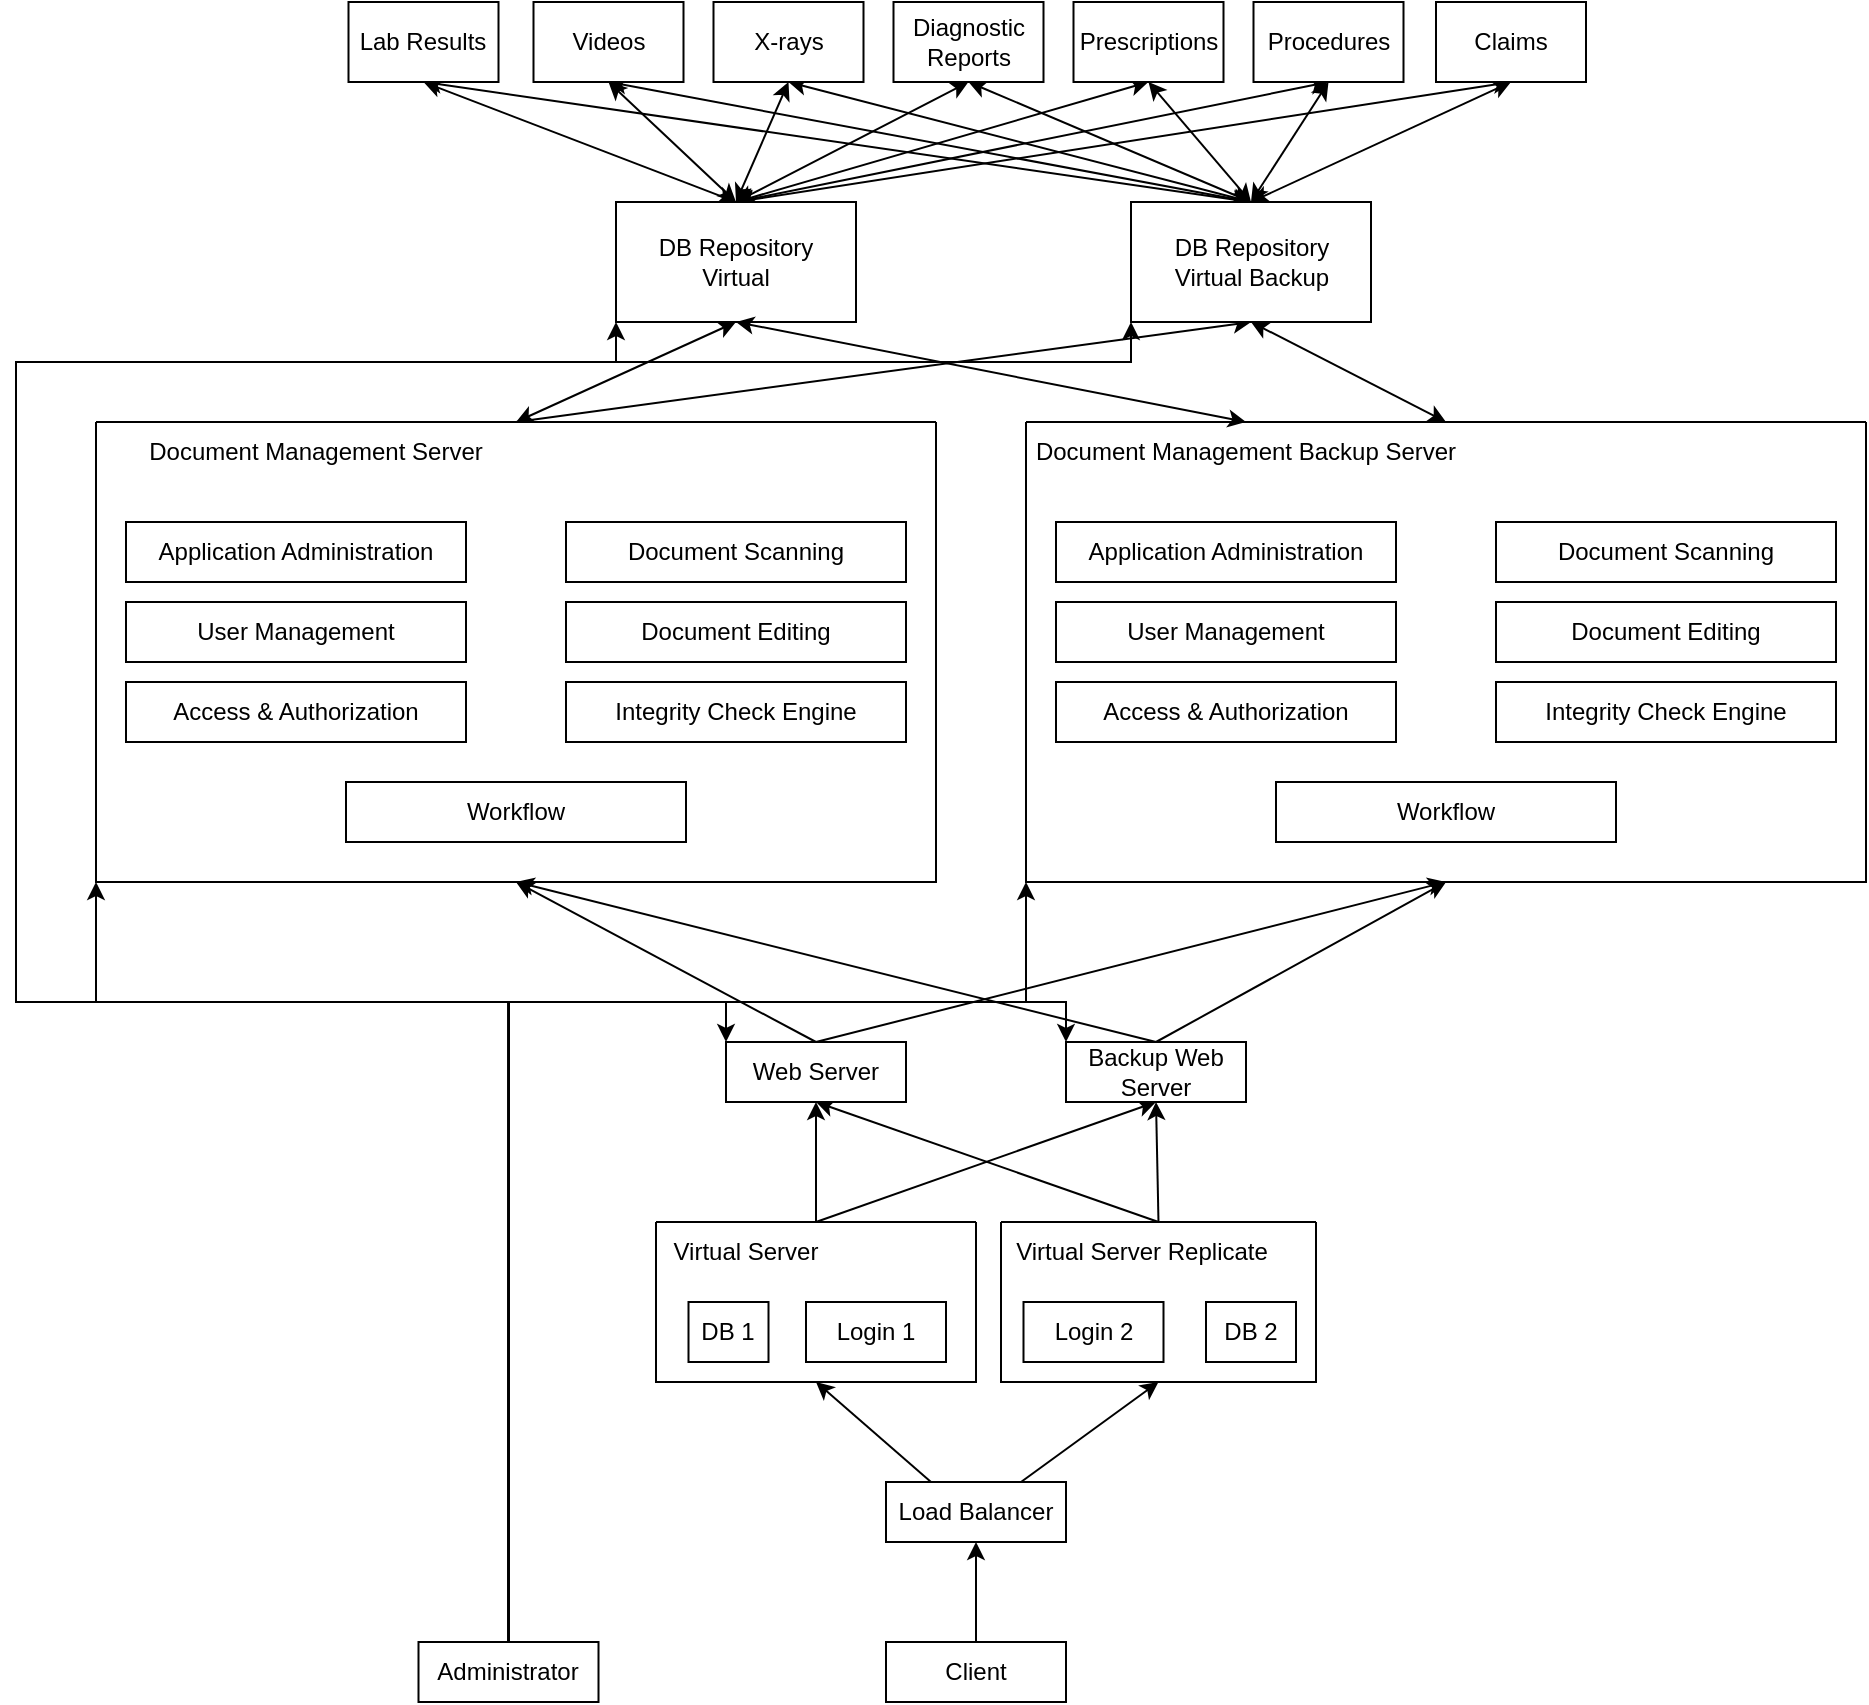 <mxfile version="20.8.23" type="device"><diagram name="Page-1" id="7H2Q6ash_EQGdiZvHsk7"><mxGraphModel dx="1900" dy="541" grid="1" gridSize="10" guides="1" tooltips="1" connect="1" arrows="1" fold="1" page="1" pageScale="1" pageWidth="850" pageHeight="1100" math="0" shadow="0"><root><mxCell id="0"/><mxCell id="1" parent="0"/><mxCell id="s-yUUvksjxfW6gJvjDh_-2" value="Login 1" style="rounded=0;whiteSpace=wrap;html=1;" parent="1" vertex="1"><mxGeometry x="315" y="750" width="70" height="30" as="geometry"/></mxCell><mxCell id="tpTNQYx49BqRWWU1-7OM-10" style="rounded=0;orthogonalLoop=1;jettySize=auto;html=1;exitX=0.75;exitY=0;exitDx=0;exitDy=0;entryX=0.5;entryY=1;entryDx=0;entryDy=0;" parent="1" source="tpTNQYx49BqRWWU1-7OM-1" target="tpTNQYx49BqRWWU1-7OM-9" edge="1"><mxGeometry relative="1" as="geometry"/></mxCell><mxCell id="tpTNQYx49BqRWWU1-7OM-11" style="rounded=0;orthogonalLoop=1;jettySize=auto;html=1;exitX=0.25;exitY=0;exitDx=0;exitDy=0;entryX=0.5;entryY=1;entryDx=0;entryDy=0;" parent="1" source="tpTNQYx49BqRWWU1-7OM-1" target="tpTNQYx49BqRWWU1-7OM-8" edge="1"><mxGeometry relative="1" as="geometry"/></mxCell><mxCell id="tpTNQYx49BqRWWU1-7OM-1" value="Load Balancer" style="rounded=0;whiteSpace=wrap;html=1;" parent="1" vertex="1"><mxGeometry x="355" y="840" width="90" height="30" as="geometry"/></mxCell><mxCell id="tpTNQYx49BqRWWU1-7OM-4" value="DB 2" style="rounded=0;whiteSpace=wrap;html=1;" parent="1" vertex="1"><mxGeometry x="515" y="750" width="45" height="30" as="geometry"/></mxCell><mxCell id="-8IseN4toG6_LkTQDetX-15" style="edgeStyle=none;rounded=0;orthogonalLoop=1;jettySize=auto;html=1;exitX=0.5;exitY=0;exitDx=0;exitDy=0;entryX=0.5;entryY=1;entryDx=0;entryDy=0;startArrow=classic;startFill=1;" parent="1" source="tpTNQYx49BqRWWU1-7OM-6" target="tpTNQYx49BqRWWU1-7OM-14" edge="1"><mxGeometry relative="1" as="geometry"/></mxCell><mxCell id="-8IseN4toG6_LkTQDetX-16" style="edgeStyle=none;rounded=0;orthogonalLoop=1;jettySize=auto;html=1;exitX=0.5;exitY=0;exitDx=0;exitDy=0;entryX=0.5;entryY=1;entryDx=0;entryDy=0;startArrow=classic;startFill=1;" parent="1" source="tpTNQYx49BqRWWU1-7OM-6" target="tpTNQYx49BqRWWU1-7OM-21" edge="1"><mxGeometry relative="1" as="geometry"/></mxCell><mxCell id="-8IseN4toG6_LkTQDetX-17" style="edgeStyle=none;rounded=0;orthogonalLoop=1;jettySize=auto;html=1;exitX=0.5;exitY=0;exitDx=0;exitDy=0;entryX=0.5;entryY=1;entryDx=0;entryDy=0;startArrow=classic;startFill=1;" parent="1" source="tpTNQYx49BqRWWU1-7OM-6" target="tpTNQYx49BqRWWU1-7OM-22" edge="1"><mxGeometry relative="1" as="geometry"/></mxCell><mxCell id="-8IseN4toG6_LkTQDetX-18" style="edgeStyle=none;rounded=0;orthogonalLoop=1;jettySize=auto;html=1;exitX=0.5;exitY=0;exitDx=0;exitDy=0;entryX=0.5;entryY=1;entryDx=0;entryDy=0;startArrow=classic;startFill=1;" parent="1" source="tpTNQYx49BqRWWU1-7OM-6" target="tpTNQYx49BqRWWU1-7OM-23" edge="1"><mxGeometry relative="1" as="geometry"/></mxCell><mxCell id="-8IseN4toG6_LkTQDetX-19" style="edgeStyle=none;rounded=0;orthogonalLoop=1;jettySize=auto;html=1;exitX=0.5;exitY=0;exitDx=0;exitDy=0;entryX=0.5;entryY=1;entryDx=0;entryDy=0;startArrow=classic;startFill=1;" parent="1" source="tpTNQYx49BqRWWU1-7OM-6" target="tpTNQYx49BqRWWU1-7OM-24" edge="1"><mxGeometry relative="1" as="geometry"/></mxCell><mxCell id="-8IseN4toG6_LkTQDetX-20" style="edgeStyle=none;rounded=0;orthogonalLoop=1;jettySize=auto;html=1;exitX=0.5;exitY=0;exitDx=0;exitDy=0;entryX=0.5;entryY=1;entryDx=0;entryDy=0;startArrow=classic;startFill=1;" parent="1" source="tpTNQYx49BqRWWU1-7OM-6" target="tpTNQYx49BqRWWU1-7OM-25" edge="1"><mxGeometry relative="1" as="geometry"/></mxCell><mxCell id="pMruYhrvo_4CONSQRc7c-3" style="edgeStyle=none;rounded=0;orthogonalLoop=1;jettySize=auto;html=1;exitX=0.5;exitY=0;exitDx=0;exitDy=0;entryX=0.5;entryY=1;entryDx=0;entryDy=0;startArrow=classic;startFill=1;" edge="1" parent="1" source="tpTNQYx49BqRWWU1-7OM-6" target="pMruYhrvo_4CONSQRc7c-1"><mxGeometry relative="1" as="geometry"/></mxCell><mxCell id="tpTNQYx49BqRWWU1-7OM-6" value="DB Repository&lt;br&gt;Virtual" style="rounded=0;whiteSpace=wrap;html=1;" parent="1" vertex="1"><mxGeometry x="220" y="200" width="120" height="60" as="geometry"/></mxCell><mxCell id="tpTNQYx49BqRWWU1-7OM-38" style="edgeStyle=none;rounded=0;orthogonalLoop=1;jettySize=auto;html=1;exitX=0.5;exitY=0;exitDx=0;exitDy=0;entryX=0.5;entryY=1;entryDx=0;entryDy=0;" parent="1" source="tpTNQYx49BqRWWU1-7OM-8" target="tpTNQYx49BqRWWU1-7OM-37" edge="1"><mxGeometry relative="1" as="geometry"/></mxCell><mxCell id="-8IseN4toG6_LkTQDetX-32" style="rounded=0;orthogonalLoop=1;jettySize=auto;html=1;exitX=0.5;exitY=0;exitDx=0;exitDy=0;entryX=0.5;entryY=1;entryDx=0;entryDy=0;" parent="1" source="tpTNQYx49BqRWWU1-7OM-8" target="-8IseN4toG6_LkTQDetX-31" edge="1"><mxGeometry relative="1" as="geometry"/></mxCell><mxCell id="tpTNQYx49BqRWWU1-7OM-8" value="" style="swimlane;startSize=0;" parent="1" vertex="1"><mxGeometry x="240" y="710" width="160" height="80" as="geometry"><mxRectangle x="230" y="430" width="50" height="40" as="alternateBounds"/></mxGeometry></mxCell><mxCell id="tpTNQYx49BqRWWU1-7OM-2" value="DB 1" style="rounded=0;whiteSpace=wrap;html=1;" parent="tpTNQYx49BqRWWU1-7OM-8" vertex="1"><mxGeometry x="16.25" y="40" width="40" height="30" as="geometry"/></mxCell><mxCell id="tpTNQYx49BqRWWU1-7OM-27" value="Virtual Server" style="text;html=1;strokeColor=none;fillColor=none;align=center;verticalAlign=middle;whiteSpace=wrap;rounded=0;" parent="tpTNQYx49BqRWWU1-7OM-8" vertex="1"><mxGeometry width="90" height="30" as="geometry"/></mxCell><mxCell id="tpTNQYx49BqRWWU1-7OM-39" style="edgeStyle=none;rounded=0;orthogonalLoop=1;jettySize=auto;html=1;exitX=0.5;exitY=0;exitDx=0;exitDy=0;entryX=0.5;entryY=1;entryDx=0;entryDy=0;" parent="1" source="tpTNQYx49BqRWWU1-7OM-9" target="tpTNQYx49BqRWWU1-7OM-37" edge="1"><mxGeometry relative="1" as="geometry"/></mxCell><mxCell id="-8IseN4toG6_LkTQDetX-33" style="edgeStyle=none;rounded=0;orthogonalLoop=1;jettySize=auto;html=1;exitX=0.5;exitY=0;exitDx=0;exitDy=0;entryX=0.5;entryY=1;entryDx=0;entryDy=0;" parent="1" source="tpTNQYx49BqRWWU1-7OM-9" target="-8IseN4toG6_LkTQDetX-31" edge="1"><mxGeometry relative="1" as="geometry"/></mxCell><mxCell id="tpTNQYx49BqRWWU1-7OM-9" value="" style="swimlane;startSize=0;" parent="1" vertex="1"><mxGeometry x="412.5" y="710" width="157.5" height="80" as="geometry"/></mxCell><mxCell id="s-yUUvksjxfW6gJvjDh_-3" value="Login 2" style="rounded=0;whiteSpace=wrap;html=1;" parent="tpTNQYx49BqRWWU1-7OM-9" vertex="1"><mxGeometry x="11.25" y="40" width="70" height="30" as="geometry"/></mxCell><mxCell id="tpTNQYx49BqRWWU1-7OM-28" value="Virtual Server Replicate" style="text;html=1;strokeColor=none;fillColor=none;align=center;verticalAlign=middle;whiteSpace=wrap;rounded=0;" parent="tpTNQYx49BqRWWU1-7OM-9" vertex="1"><mxGeometry width="140" height="30" as="geometry"/></mxCell><mxCell id="tpTNQYx49BqRWWU1-7OM-16" style="edgeStyle=none;rounded=0;orthogonalLoop=1;jettySize=auto;html=1;exitX=0.5;exitY=0;exitDx=0;exitDy=0;entryX=0.5;entryY=1;entryDx=0;entryDy=0;" parent="1" source="tpTNQYx49BqRWWU1-7OM-15" target="tpTNQYx49BqRWWU1-7OM-1" edge="1"><mxGeometry relative="1" as="geometry"/></mxCell><mxCell id="tpTNQYx49BqRWWU1-7OM-15" value="Client" style="rounded=0;whiteSpace=wrap;html=1;" parent="1" vertex="1"><mxGeometry x="355" y="920" width="90" height="30" as="geometry"/></mxCell><mxCell id="tpTNQYx49BqRWWU1-7OM-41" style="edgeStyle=none;rounded=0;orthogonalLoop=1;jettySize=auto;html=1;exitX=0.5;exitY=0;exitDx=0;exitDy=0;entryX=0.5;entryY=1;entryDx=0;entryDy=0;startArrow=classic;startFill=1;" parent="1" source="tpTNQYx49BqRWWU1-7OM-29" target="tpTNQYx49BqRWWU1-7OM-6" edge="1"><mxGeometry relative="1" as="geometry"/></mxCell><mxCell id="-8IseN4toG6_LkTQDetX-12" style="edgeStyle=none;rounded=0;orthogonalLoop=1;jettySize=auto;html=1;exitX=0.5;exitY=0;exitDx=0;exitDy=0;entryX=0.5;entryY=1;entryDx=0;entryDy=0;" parent="1" source="tpTNQYx49BqRWWU1-7OM-29" target="-8IseN4toG6_LkTQDetX-11" edge="1"><mxGeometry relative="1" as="geometry"/></mxCell><mxCell id="tpTNQYx49BqRWWU1-7OM-29" value="" style="swimlane;startSize=0;" parent="1" vertex="1"><mxGeometry x="-40" y="310" width="420" height="230" as="geometry"/></mxCell><mxCell id="tpTNQYx49BqRWWU1-7OM-30" value="Document Management Server" style="text;html=1;strokeColor=none;fillColor=none;align=center;verticalAlign=middle;whiteSpace=wrap;rounded=0;" parent="tpTNQYx49BqRWWU1-7OM-29" vertex="1"><mxGeometry width="220" height="30" as="geometry"/></mxCell><mxCell id="tpTNQYx49BqRWWU1-7OM-31" value="Application Administration" style="rounded=0;whiteSpace=wrap;html=1;" parent="tpTNQYx49BqRWWU1-7OM-29" vertex="1"><mxGeometry x="15" y="50" width="170" height="30" as="geometry"/></mxCell><mxCell id="tpTNQYx49BqRWWU1-7OM-32" value="User Management" style="rounded=0;whiteSpace=wrap;html=1;" parent="tpTNQYx49BqRWWU1-7OM-29" vertex="1"><mxGeometry x="15" y="90" width="170" height="30" as="geometry"/></mxCell><mxCell id="tpTNQYx49BqRWWU1-7OM-33" value="Access &amp;amp; Authorization" style="rounded=0;whiteSpace=wrap;html=1;" parent="tpTNQYx49BqRWWU1-7OM-29" vertex="1"><mxGeometry x="15" y="130" width="170" height="30" as="geometry"/></mxCell><mxCell id="tpTNQYx49BqRWWU1-7OM-34" value="Document Scanning" style="rounded=0;whiteSpace=wrap;html=1;" parent="tpTNQYx49BqRWWU1-7OM-29" vertex="1"><mxGeometry x="235" y="50" width="170" height="30" as="geometry"/></mxCell><mxCell id="tpTNQYx49BqRWWU1-7OM-35" value="Document Editing" style="rounded=0;whiteSpace=wrap;html=1;" parent="tpTNQYx49BqRWWU1-7OM-29" vertex="1"><mxGeometry x="235" y="90" width="170" height="30" as="geometry"/></mxCell><mxCell id="tpTNQYx49BqRWWU1-7OM-36" value="Integrity Check Engine" style="rounded=0;whiteSpace=wrap;html=1;" parent="tpTNQYx49BqRWWU1-7OM-29" vertex="1"><mxGeometry x="235" y="130" width="170" height="30" as="geometry"/></mxCell><mxCell id="pMruYhrvo_4CONSQRc7c-4" value="Workflow" style="rounded=0;whiteSpace=wrap;html=1;" vertex="1" parent="tpTNQYx49BqRWWU1-7OM-29"><mxGeometry x="125" y="180" width="170" height="30" as="geometry"/></mxCell><mxCell id="tpTNQYx49BqRWWU1-7OM-40" style="edgeStyle=none;rounded=0;orthogonalLoop=1;jettySize=auto;html=1;exitX=0.5;exitY=0;exitDx=0;exitDy=0;entryX=0.5;entryY=1;entryDx=0;entryDy=0;" parent="1" source="tpTNQYx49BqRWWU1-7OM-37" target="tpTNQYx49BqRWWU1-7OM-29" edge="1"><mxGeometry relative="1" as="geometry"/></mxCell><mxCell id="-8IseN4toG6_LkTQDetX-9" style="rounded=0;orthogonalLoop=1;jettySize=auto;html=1;exitX=0.5;exitY=0;exitDx=0;exitDy=0;entryX=0.5;entryY=1;entryDx=0;entryDy=0;" parent="1" source="tpTNQYx49BqRWWU1-7OM-37" target="-8IseN4toG6_LkTQDetX-1" edge="1"><mxGeometry relative="1" as="geometry"/></mxCell><mxCell id="tpTNQYx49BqRWWU1-7OM-37" value="Web Server" style="rounded=0;whiteSpace=wrap;html=1;" parent="1" vertex="1"><mxGeometry x="275" y="620" width="90" height="30" as="geometry"/></mxCell><mxCell id="-8IseN4toG6_LkTQDetX-10" style="edgeStyle=none;rounded=0;orthogonalLoop=1;jettySize=auto;html=1;exitX=0.5;exitY=0;exitDx=0;exitDy=0;entryX=0.5;entryY=1;entryDx=0;entryDy=0;startArrow=classic;startFill=1;" parent="1" source="-8IseN4toG6_LkTQDetX-2" target="tpTNQYx49BqRWWU1-7OM-6" edge="1"><mxGeometry relative="1" as="geometry"><mxPoint x="400" y="260" as="targetPoint"/></mxGeometry></mxCell><mxCell id="-8IseN4toG6_LkTQDetX-13" style="edgeStyle=none;rounded=0;orthogonalLoop=1;jettySize=auto;html=1;exitX=0.5;exitY=0;exitDx=0;exitDy=0;entryX=0.5;entryY=1;entryDx=0;entryDy=0;startArrow=classic;startFill=1;" parent="1" source="-8IseN4toG6_LkTQDetX-1" target="-8IseN4toG6_LkTQDetX-11" edge="1"><mxGeometry relative="1" as="geometry"/></mxCell><mxCell id="-8IseN4toG6_LkTQDetX-1" value="" style="swimlane;startSize=0;" parent="1" vertex="1"><mxGeometry x="425" y="310" width="420" height="230" as="geometry"/></mxCell><mxCell id="-8IseN4toG6_LkTQDetX-3" value="Application Administration" style="rounded=0;whiteSpace=wrap;html=1;" parent="-8IseN4toG6_LkTQDetX-1" vertex="1"><mxGeometry x="15" y="50" width="170" height="30" as="geometry"/></mxCell><mxCell id="-8IseN4toG6_LkTQDetX-4" value="User Management" style="rounded=0;whiteSpace=wrap;html=1;" parent="-8IseN4toG6_LkTQDetX-1" vertex="1"><mxGeometry x="15" y="90" width="170" height="30" as="geometry"/></mxCell><mxCell id="-8IseN4toG6_LkTQDetX-5" value="Access &amp;amp; Authorization" style="rounded=0;whiteSpace=wrap;html=1;" parent="-8IseN4toG6_LkTQDetX-1" vertex="1"><mxGeometry x="15" y="130" width="170" height="30" as="geometry"/></mxCell><mxCell id="-8IseN4toG6_LkTQDetX-6" value="Document Scanning" style="rounded=0;whiteSpace=wrap;html=1;" parent="-8IseN4toG6_LkTQDetX-1" vertex="1"><mxGeometry x="235" y="50" width="170" height="30" as="geometry"/></mxCell><mxCell id="-8IseN4toG6_LkTQDetX-7" value="Document Editing" style="rounded=0;whiteSpace=wrap;html=1;" parent="-8IseN4toG6_LkTQDetX-1" vertex="1"><mxGeometry x="235" y="90" width="170" height="30" as="geometry"/></mxCell><mxCell id="-8IseN4toG6_LkTQDetX-8" value="Integrity Check Engine" style="rounded=0;whiteSpace=wrap;html=1;" parent="-8IseN4toG6_LkTQDetX-1" vertex="1"><mxGeometry x="235" y="130" width="170" height="30" as="geometry"/></mxCell><mxCell id="-8IseN4toG6_LkTQDetX-2" value="Document Management Backup Server" style="text;html=1;strokeColor=none;fillColor=none;align=center;verticalAlign=middle;whiteSpace=wrap;rounded=0;" parent="-8IseN4toG6_LkTQDetX-1" vertex="1"><mxGeometry width="220" height="30" as="geometry"/></mxCell><mxCell id="pMruYhrvo_4CONSQRc7c-5" value="Workflow" style="rounded=0;whiteSpace=wrap;html=1;" vertex="1" parent="-8IseN4toG6_LkTQDetX-1"><mxGeometry x="125" y="180" width="170" height="30" as="geometry"/></mxCell><mxCell id="-8IseN4toG6_LkTQDetX-21" style="edgeStyle=none;rounded=0;orthogonalLoop=1;jettySize=auto;html=1;exitX=0.5;exitY=0;exitDx=0;exitDy=0;entryX=0.5;entryY=1;entryDx=0;entryDy=0;startArrow=classic;startFill=1;" parent="1" source="-8IseN4toG6_LkTQDetX-11" target="tpTNQYx49BqRWWU1-7OM-25" edge="1"><mxGeometry relative="1" as="geometry"/></mxCell><mxCell id="-8IseN4toG6_LkTQDetX-22" style="edgeStyle=none;rounded=0;orthogonalLoop=1;jettySize=auto;html=1;exitX=0.5;exitY=0;exitDx=0;exitDy=0;entryX=0.5;entryY=1;entryDx=0;entryDy=0;startArrow=classic;startFill=1;" parent="1" source="-8IseN4toG6_LkTQDetX-11" target="tpTNQYx49BqRWWU1-7OM-24" edge="1"><mxGeometry relative="1" as="geometry"/></mxCell><mxCell id="-8IseN4toG6_LkTQDetX-23" style="edgeStyle=none;rounded=0;orthogonalLoop=1;jettySize=auto;html=1;exitX=0.5;exitY=0;exitDx=0;exitDy=0;entryX=0.5;entryY=1;entryDx=0;entryDy=0;startArrow=classic;startFill=1;" parent="1" source="-8IseN4toG6_LkTQDetX-11" target="tpTNQYx49BqRWWU1-7OM-23" edge="1"><mxGeometry relative="1" as="geometry"/></mxCell><mxCell id="-8IseN4toG6_LkTQDetX-24" style="edgeStyle=none;rounded=0;orthogonalLoop=1;jettySize=auto;html=1;exitX=0.5;exitY=0;exitDx=0;exitDy=0;entryX=0.5;entryY=1;entryDx=0;entryDy=0;startArrow=classic;startFill=1;" parent="1" source="-8IseN4toG6_LkTQDetX-11" target="tpTNQYx49BqRWWU1-7OM-22" edge="1"><mxGeometry relative="1" as="geometry"/></mxCell><mxCell id="-8IseN4toG6_LkTQDetX-25" style="edgeStyle=none;rounded=0;orthogonalLoop=1;jettySize=auto;html=1;exitX=0.5;exitY=0;exitDx=0;exitDy=0;entryX=0.5;entryY=1;entryDx=0;entryDy=0;startArrow=classic;startFill=1;" parent="1" source="-8IseN4toG6_LkTQDetX-11" target="tpTNQYx49BqRWWU1-7OM-21" edge="1"><mxGeometry relative="1" as="geometry"/></mxCell><mxCell id="-8IseN4toG6_LkTQDetX-26" style="edgeStyle=none;rounded=0;orthogonalLoop=1;jettySize=auto;html=1;exitX=0.5;exitY=0;exitDx=0;exitDy=0;entryX=0.5;entryY=1;entryDx=0;entryDy=0;startArrow=classic;startFill=1;" parent="1" source="-8IseN4toG6_LkTQDetX-11" target="tpTNQYx49BqRWWU1-7OM-14" edge="1"><mxGeometry relative="1" as="geometry"/></mxCell><mxCell id="pMruYhrvo_4CONSQRc7c-2" style="rounded=0;orthogonalLoop=1;jettySize=auto;html=1;exitX=0.5;exitY=0;exitDx=0;exitDy=0;entryX=0.5;entryY=1;entryDx=0;entryDy=0;startArrow=classic;startFill=1;" edge="1" parent="1" source="-8IseN4toG6_LkTQDetX-11" target="pMruYhrvo_4CONSQRc7c-1"><mxGeometry relative="1" as="geometry"/></mxCell><mxCell id="-8IseN4toG6_LkTQDetX-11" value="DB Repository&lt;br&gt;Virtual Backup" style="rounded=0;whiteSpace=wrap;html=1;" parent="1" vertex="1"><mxGeometry x="477.5" y="200" width="120" height="60" as="geometry"/></mxCell><mxCell id="tpTNQYx49BqRWWU1-7OM-14" value="Lab Results" style="rounded=0;whiteSpace=wrap;html=1;" parent="1" vertex="1"><mxGeometry x="86.25" y="100" width="75" height="40" as="geometry"/></mxCell><mxCell id="tpTNQYx49BqRWWU1-7OM-21" value="Videos" style="rounded=0;whiteSpace=wrap;html=1;" parent="1" vertex="1"><mxGeometry x="178.75" y="100" width="75" height="40" as="geometry"/></mxCell><mxCell id="tpTNQYx49BqRWWU1-7OM-22" value="X-rays" style="rounded=0;whiteSpace=wrap;html=1;" parent="1" vertex="1"><mxGeometry x="268.75" y="100" width="75" height="40" as="geometry"/></mxCell><mxCell id="tpTNQYx49BqRWWU1-7OM-23" value="Diagnostic Reports" style="rounded=0;whiteSpace=wrap;html=1;" parent="1" vertex="1"><mxGeometry x="358.75" y="100" width="75" height="40" as="geometry"/></mxCell><mxCell id="tpTNQYx49BqRWWU1-7OM-24" value="Prescriptions" style="rounded=0;whiteSpace=wrap;html=1;" parent="1" vertex="1"><mxGeometry x="448.75" y="100" width="75" height="40" as="geometry"/></mxCell><mxCell id="tpTNQYx49BqRWWU1-7OM-25" value="Procedures" style="rounded=0;whiteSpace=wrap;html=1;" parent="1" vertex="1"><mxGeometry x="538.75" y="100" width="75" height="40" as="geometry"/></mxCell><mxCell id="-8IseN4toG6_LkTQDetX-29" style="edgeStyle=orthogonalEdgeStyle;rounded=0;orthogonalLoop=1;jettySize=auto;html=1;exitX=0.5;exitY=0;exitDx=0;exitDy=0;" parent="1" source="-8IseN4toG6_LkTQDetX-28" edge="1"><mxGeometry relative="1" as="geometry"><mxPoint x="275" y="620" as="targetPoint"/><Array as="points"><mxPoint x="166" y="600"/><mxPoint x="275" y="600"/></Array></mxGeometry></mxCell><mxCell id="-8IseN4toG6_LkTQDetX-36" style="edgeStyle=orthogonalEdgeStyle;rounded=0;orthogonalLoop=1;jettySize=auto;html=1;exitX=0.5;exitY=0;exitDx=0;exitDy=0;entryX=0;entryY=0;entryDx=0;entryDy=0;" parent="1" source="-8IseN4toG6_LkTQDetX-28" target="-8IseN4toG6_LkTQDetX-31" edge="1"><mxGeometry relative="1" as="geometry"><Array as="points"><mxPoint x="166" y="600"/><mxPoint x="445" y="600"/></Array></mxGeometry></mxCell><mxCell id="8J_YEyO-S1tXfJ4lODFA-1" style="edgeStyle=orthogonalEdgeStyle;rounded=0;orthogonalLoop=1;jettySize=auto;html=1;exitX=0.5;exitY=0;exitDx=0;exitDy=0;entryX=0;entryY=1;entryDx=0;entryDy=0;startArrow=none;startFill=0;" parent="1" source="-8IseN4toG6_LkTQDetX-28" target="tpTNQYx49BqRWWU1-7OM-29" edge="1"><mxGeometry relative="1" as="geometry"><Array as="points"><mxPoint x="166" y="600"/><mxPoint x="-40" y="600"/></Array></mxGeometry></mxCell><mxCell id="8J_YEyO-S1tXfJ4lODFA-3" style="edgeStyle=orthogonalEdgeStyle;rounded=0;orthogonalLoop=1;jettySize=auto;html=1;exitX=0.5;exitY=0;exitDx=0;exitDy=0;entryX=0;entryY=1;entryDx=0;entryDy=0;startArrow=none;startFill=0;" parent="1" source="-8IseN4toG6_LkTQDetX-28" target="-8IseN4toG6_LkTQDetX-1" edge="1"><mxGeometry relative="1" as="geometry"><Array as="points"><mxPoint x="166" y="600"/><mxPoint x="425" y="600"/></Array></mxGeometry></mxCell><mxCell id="8J_YEyO-S1tXfJ4lODFA-4" style="edgeStyle=orthogonalEdgeStyle;rounded=0;orthogonalLoop=1;jettySize=auto;html=1;exitX=0.5;exitY=0;exitDx=0;exitDy=0;entryX=0;entryY=1;entryDx=0;entryDy=0;startArrow=none;startFill=0;" parent="1" source="-8IseN4toG6_LkTQDetX-28" target="tpTNQYx49BqRWWU1-7OM-6" edge="1"><mxGeometry relative="1" as="geometry"><Array as="points"><mxPoint x="166" y="600"/><mxPoint x="-80" y="600"/><mxPoint x="-80" y="280"/><mxPoint x="220" y="280"/></Array></mxGeometry></mxCell><mxCell id="8J_YEyO-S1tXfJ4lODFA-5" style="edgeStyle=orthogonalEdgeStyle;rounded=0;orthogonalLoop=1;jettySize=auto;html=1;exitX=0.5;exitY=0;exitDx=0;exitDy=0;entryX=0;entryY=1;entryDx=0;entryDy=0;startArrow=none;startFill=0;" parent="1" source="-8IseN4toG6_LkTQDetX-28" target="-8IseN4toG6_LkTQDetX-11" edge="1"><mxGeometry relative="1" as="geometry"><Array as="points"><mxPoint x="166" y="600"/><mxPoint x="-80" y="600"/><mxPoint x="-80" y="280"/><mxPoint x="478" y="280"/></Array></mxGeometry></mxCell><mxCell id="-8IseN4toG6_LkTQDetX-28" value="Administrator" style="rounded=0;whiteSpace=wrap;html=1;" parent="1" vertex="1"><mxGeometry x="121.25" y="920" width="90" height="30" as="geometry"/></mxCell><mxCell id="-8IseN4toG6_LkTQDetX-34" style="edgeStyle=none;rounded=0;orthogonalLoop=1;jettySize=auto;html=1;exitX=0.5;exitY=0;exitDx=0;exitDy=0;entryX=0.5;entryY=1;entryDx=0;entryDy=0;" parent="1" source="-8IseN4toG6_LkTQDetX-31" target="-8IseN4toG6_LkTQDetX-1" edge="1"><mxGeometry relative="1" as="geometry"/></mxCell><mxCell id="-8IseN4toG6_LkTQDetX-35" style="edgeStyle=none;rounded=0;orthogonalLoop=1;jettySize=auto;html=1;exitX=0.5;exitY=0;exitDx=0;exitDy=0;entryX=0.5;entryY=1;entryDx=0;entryDy=0;" parent="1" source="-8IseN4toG6_LkTQDetX-31" target="tpTNQYx49BqRWWU1-7OM-29" edge="1"><mxGeometry relative="1" as="geometry"/></mxCell><mxCell id="-8IseN4toG6_LkTQDetX-31" value="Backup Web Server" style="rounded=0;whiteSpace=wrap;html=1;" parent="1" vertex="1"><mxGeometry x="445" y="620" width="90" height="30" as="geometry"/></mxCell><mxCell id="pMruYhrvo_4CONSQRc7c-1" value="Claims" style="rounded=0;whiteSpace=wrap;html=1;" vertex="1" parent="1"><mxGeometry x="630" y="100" width="75" height="40" as="geometry"/></mxCell></root></mxGraphModel></diagram></mxfile>